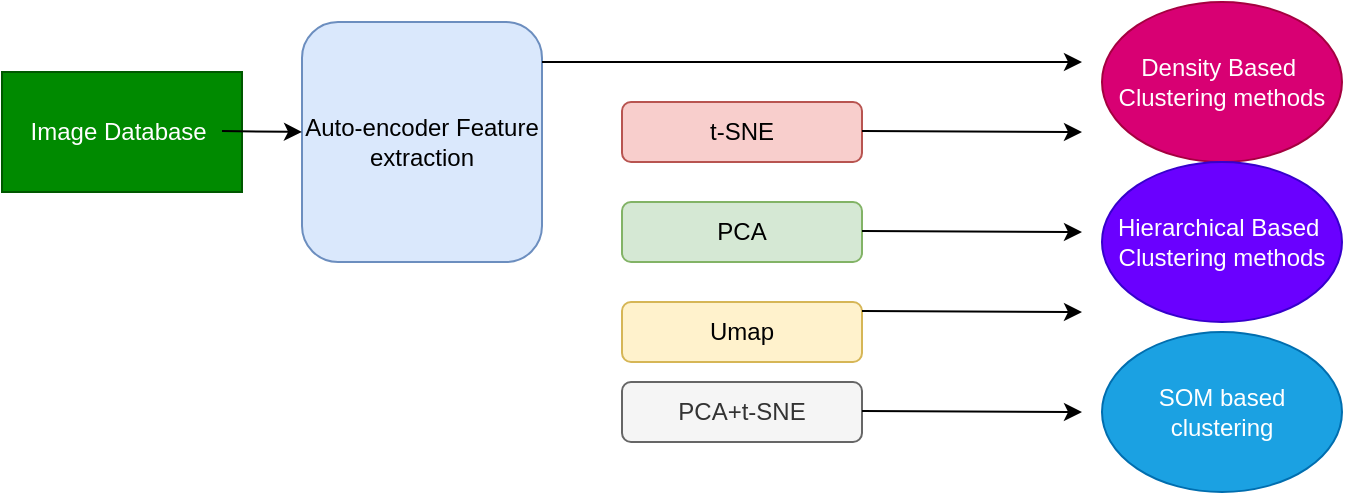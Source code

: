 <mxfile version="13.5.4" type="device"><diagram id="iox6JKs1XsrW8TfZ7gPJ" name="Page-1"><mxGraphModel dx="782" dy="437" grid="1" gridSize="10" guides="1" tooltips="1" connect="1" arrows="1" fold="1" page="1" pageScale="1" pageWidth="850" pageHeight="1100" math="0" shadow="0"><root><mxCell id="0"/><mxCell id="1" parent="0"/><mxCell id="4XpI1-r1y35eMfIOrsAV-1" value="Image Database&amp;nbsp;" style="rounded=0;whiteSpace=wrap;html=1;fillColor=#008a00;strokeColor=#005700;fontColor=#ffffff;" vertex="1" parent="1"><mxGeometry x="30" y="145" width="120" height="60" as="geometry"/></mxCell><mxCell id="4XpI1-r1y35eMfIOrsAV-2" value="Auto-encoder Feature extraction&lt;br&gt;" style="rounded=1;whiteSpace=wrap;html=1;fillColor=#dae8fc;strokeColor=#6c8ebf;" vertex="1" parent="1"><mxGeometry x="180" y="120" width="120" height="120" as="geometry"/></mxCell><mxCell id="4XpI1-r1y35eMfIOrsAV-6" value="t-SNE" style="rounded=1;whiteSpace=wrap;html=1;fillColor=#f8cecc;strokeColor=#b85450;" vertex="1" parent="1"><mxGeometry x="340" y="160" width="120" height="30" as="geometry"/></mxCell><mxCell id="4XpI1-r1y35eMfIOrsAV-9" value="Umap" style="rounded=1;whiteSpace=wrap;html=1;fillColor=#fff2cc;strokeColor=#d6b656;" vertex="1" parent="1"><mxGeometry x="340" y="260" width="120" height="30" as="geometry"/></mxCell><mxCell id="4XpI1-r1y35eMfIOrsAV-10" value="PCA" style="rounded=1;whiteSpace=wrap;html=1;fillColor=#d5e8d4;strokeColor=#82b366;" vertex="1" parent="1"><mxGeometry x="340" y="210" width="120" height="30" as="geometry"/></mxCell><mxCell id="4XpI1-r1y35eMfIOrsAV-13" value="PCA+t-SNE" style="rounded=1;whiteSpace=wrap;html=1;fillColor=#f5f5f5;strokeColor=#666666;fontColor=#333333;" vertex="1" parent="1"><mxGeometry x="340" y="300" width="120" height="30" as="geometry"/></mxCell><mxCell id="4XpI1-r1y35eMfIOrsAV-14" value="" style="endArrow=classic;html=1;" edge="1" parent="1"><mxGeometry width="50" height="50" relative="1" as="geometry"><mxPoint x="300" y="140" as="sourcePoint"/><mxPoint x="570" y="140" as="targetPoint"/></mxGeometry></mxCell><mxCell id="4XpI1-r1y35eMfIOrsAV-15" value="" style="endArrow=classic;html=1;" edge="1" parent="1"><mxGeometry width="50" height="50" relative="1" as="geometry"><mxPoint x="460" y="174.5" as="sourcePoint"/><mxPoint x="570" y="175" as="targetPoint"/></mxGeometry></mxCell><mxCell id="4XpI1-r1y35eMfIOrsAV-16" value="" style="endArrow=classic;html=1;" edge="1" parent="1"><mxGeometry width="50" height="50" relative="1" as="geometry"><mxPoint x="460" y="224.5" as="sourcePoint"/><mxPoint x="570" y="225" as="targetPoint"/></mxGeometry></mxCell><mxCell id="4XpI1-r1y35eMfIOrsAV-17" value="" style="endArrow=classic;html=1;" edge="1" parent="1"><mxGeometry width="50" height="50" relative="1" as="geometry"><mxPoint x="460" y="264.5" as="sourcePoint"/><mxPoint x="570" y="265" as="targetPoint"/></mxGeometry></mxCell><mxCell id="4XpI1-r1y35eMfIOrsAV-18" value="" style="endArrow=classic;html=1;" edge="1" parent="1"><mxGeometry width="50" height="50" relative="1" as="geometry"><mxPoint x="460" y="314.5" as="sourcePoint"/><mxPoint x="570" y="315" as="targetPoint"/></mxGeometry></mxCell><mxCell id="4XpI1-r1y35eMfIOrsAV-19" value="Density Based&amp;nbsp;&lt;br&gt;Clustering methods&lt;span style=&quot;color: rgba(0 , 0 , 0 , 0) ; font-family: monospace ; font-size: 0px&quot;&gt;%3CmxGraphModel%3E%3Croot%3E%3CmxCell%20id%3D%220%22%2F%3E%3CmxCell%20id%3D%221%22%20parent%3D%220%22%2F%3E%3CmxCell%20id%3D%222%22%20value%3D%22%22%20style%3D%22endArrow%3Dclassic%3Bhtml%3D1%3B%22%20edge%3D%221%22%20parent%3D%221%22%3E%3CmxGeometry%20width%3D%2250%22%20height%3D%2250%22%20relative%3D%221%22%20as%3D%22geometry%22%3E%3CmxPoint%20x%3D%22460%22%20y%3D%22174.5%22%20as%3D%22sourcePoint%22%2F%3E%3CmxPoint%20x%3D%22570%22%20y%3D%22175%22%20as%3D%22targetPoint%22%2F%3E%3C%2FmxGeometry%3E%3C%2FmxCell%3E%3C%2Froot%3E%3C%2FmxGraphModel%3E&lt;/span&gt;" style="ellipse;whiteSpace=wrap;html=1;fillColor=#d80073;strokeColor=#A50040;fontColor=#ffffff;" vertex="1" parent="1"><mxGeometry x="580" y="110" width="120" height="80" as="geometry"/></mxCell><mxCell id="4XpI1-r1y35eMfIOrsAV-20" value="Hierarchical Based&amp;nbsp;&lt;br&gt;Clustering methods&lt;span style=&quot;color: rgba(0 , 0 , 0 , 0) ; font-family: monospace ; font-size: 0px&quot;&gt;%3CmxGraphModel%3E%3Croot%3E%3CmxCell%20id%3D%220%22%2F%3E%3CmxCell%20id%3D%221%22%20parent%3D%220%22%2F%3E%3CmxCell%20id%3D%222%22%20value%3D%22%22%20style%3D%22endArrow%3Dclassic%3Bhtml%3D1%3B%22%20edge%3D%221%22%20parent%3D%221%22%3E%3CmxGeometry%20width%3D%2250%22%20height%3D%2250%22%20relative%3D%221%22%20as%3D%22geometry%22%3E%3CmxPoint%20x%3D%22460%22%20y%3D%22174.5%22%20as%3D%22sourcePoint%22%2F%3E%3CmxPoint%20x%3D%22570%22%20y%3D%22175%22%20as%3D%22targetPoint%22%2F%3E%3C%2FmxGeometry%3E%3C%2FmxCell%3E%3C%2Froot%3E%3C%2FmxGraphModel%3E&lt;/span&gt;" style="ellipse;whiteSpace=wrap;html=1;fillColor=#6a00ff;strokeColor=#3700CC;fontColor=#ffffff;" vertex="1" parent="1"><mxGeometry x="580" y="190" width="120" height="80" as="geometry"/></mxCell><mxCell id="4XpI1-r1y35eMfIOrsAV-21" value="SOM based clustering" style="ellipse;whiteSpace=wrap;html=1;fillColor=#1ba1e2;strokeColor=#006EAF;fontColor=#ffffff;" vertex="1" parent="1"><mxGeometry x="580" y="275" width="120" height="80" as="geometry"/></mxCell><mxCell id="4XpI1-r1y35eMfIOrsAV-23" value="" style="endArrow=classic;html=1;" edge="1" parent="1"><mxGeometry width="50" height="50" relative="1" as="geometry"><mxPoint x="140" y="174.5" as="sourcePoint"/><mxPoint x="180" y="175" as="targetPoint"/></mxGeometry></mxCell></root></mxGraphModel></diagram></mxfile>
